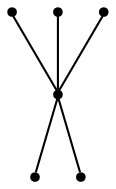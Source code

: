 graph {
  node [shape=point,comment="{\"directed\":false,\"doi\":\"10.1007/978-3-642-36763-2_41\",\"figure\":\"4 (2)\"}"]

  v0 [pos="1548.858343296748,816.2120839896073"]
  v1 [pos="1436.435602446189,735.9573033385286"]
  v2 [pos="1448.7611287099164,858.4064883678813"]
  v3 [pos="1426.1698446533887,622.4471624080264"]
  v4 [pos="1587.9614959241032,696.8718773355179"]
  v5 [pos="1277.879621323046,777.5682178703776"]

  v0 -- v1 [id="-1",pos="1548.858343296748,816.2120839896073 1526.7007214969028,773.2008828505084 1501.8119691174868,737.8492577195973 1436.435602446189,735.9573033385286"]
  v5 -- v1 [id="-7",pos="1277.879621323046,777.5682178703776 1322.5118404747889,793.7292841812897 1385.1611485125882,775.913830846136 1436.435602446189,735.9573033385286"]
  v1 -- v4 [id="-8",pos="1436.435602446189,735.9573033385286 1484.978925800219,700.4556724809702 1535.044266247025,689.4121605892432 1587.9614959241032,696.8718773355179"]
  v1 -- v3 [id="-9",pos="1436.435602446189,735.9573033385286 1470.0682227739442,686.4158613778712 1417.9890504978373,652.6561791747338 1426.1698446533887,622.4471624080264"]
  v2 -- v1 [id="-10",pos="1448.7611287099164,858.4064883678813 1453.2060395925976,813.2449083996023 1397.461606858309,791.3163476389569 1436.435602446189,735.9573033385286"]
}